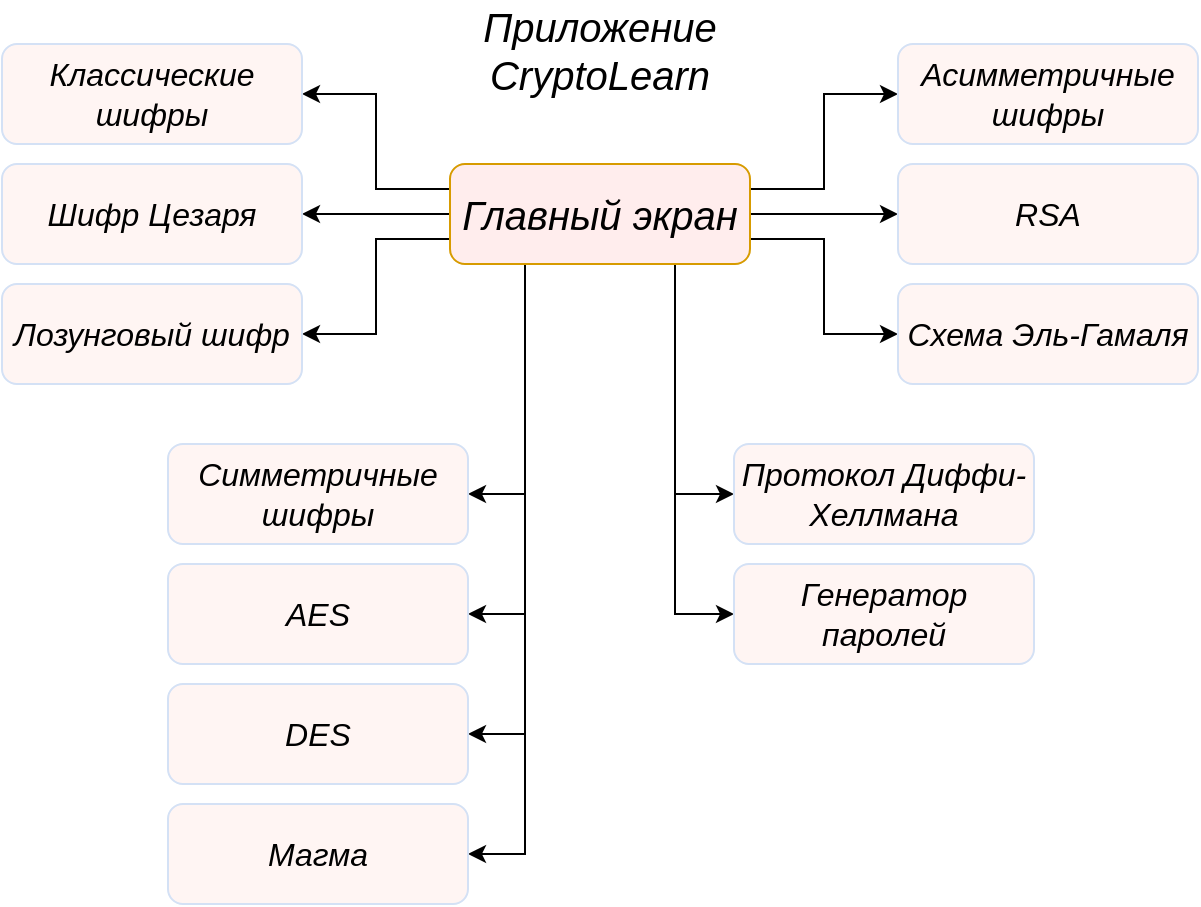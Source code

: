 <mxfile version="22.1.2" type="device">
  <diagram name="Страница — 1" id="5IolMcFVH7w5QJRg8PU6">
    <mxGraphModel dx="810" dy="469" grid="0" gridSize="10" guides="1" tooltips="1" connect="1" arrows="1" fold="1" page="0" pageScale="1" pageWidth="827" pageHeight="1169" math="0" shadow="0">
      <root>
        <mxCell id="0" />
        <mxCell id="1" parent="0" />
        <mxCell id="T1vW93tWXf2nNY0iaVBA-1" style="edgeStyle=orthogonalEdgeStyle;rounded=0;orthogonalLoop=1;jettySize=auto;html=1;entryX=1;entryY=0.5;entryDx=0;entryDy=0;exitX=0;exitY=0.25;exitDx=0;exitDy=0;fontStyle=2" parent="1" source="U6b_p_HcUZ6ZTeBf6-UP-2" target="U6b_p_HcUZ6ZTeBf6-UP-41" edge="1">
          <mxGeometry relative="1" as="geometry">
            <mxPoint x="424" y="265.0" as="sourcePoint" />
          </mxGeometry>
        </mxCell>
        <mxCell id="T1vW93tWXf2nNY0iaVBA-2" style="edgeStyle=orthogonalEdgeStyle;rounded=0;orthogonalLoop=1;jettySize=auto;html=1;entryX=1;entryY=0.5;entryDx=0;entryDy=0;exitX=0;exitY=0.75;exitDx=0;exitDy=0;fontStyle=2" parent="1" source="U6b_p_HcUZ6ZTeBf6-UP-2" target="U6b_p_HcUZ6ZTeBf6-UP-43" edge="1">
          <mxGeometry relative="1" as="geometry">
            <mxPoint x="424" y="265.0" as="sourcePoint" />
          </mxGeometry>
        </mxCell>
        <mxCell id="T1vW93tWXf2nNY0iaVBA-3" style="edgeStyle=orthogonalEdgeStyle;rounded=0;orthogonalLoop=1;jettySize=auto;html=1;entryX=1;entryY=0.5;entryDx=0;entryDy=0;exitX=0;exitY=0.5;exitDx=0;exitDy=0;fontStyle=2" parent="1" source="U6b_p_HcUZ6ZTeBf6-UP-2" target="U6b_p_HcUZ6ZTeBf6-UP-42" edge="1">
          <mxGeometry relative="1" as="geometry">
            <mxPoint x="424" y="265.0" as="sourcePoint" />
          </mxGeometry>
        </mxCell>
        <mxCell id="T1vW93tWXf2nNY0iaVBA-9" style="edgeStyle=orthogonalEdgeStyle;rounded=0;orthogonalLoop=1;jettySize=auto;html=1;entryX=1;entryY=0.5;entryDx=0;entryDy=0;exitX=0.25;exitY=1;exitDx=0;exitDy=0;" parent="1" source="U6b_p_HcUZ6ZTeBf6-UP-2" target="U6b_p_HcUZ6ZTeBf6-UP-47" edge="1">
          <mxGeometry relative="1" as="geometry" />
        </mxCell>
        <mxCell id="T1vW93tWXf2nNY0iaVBA-11" style="edgeStyle=orthogonalEdgeStyle;rounded=0;orthogonalLoop=1;jettySize=auto;html=1;entryX=1;entryY=0.5;entryDx=0;entryDy=0;exitX=0.25;exitY=1;exitDx=0;exitDy=0;" parent="1" source="U6b_p_HcUZ6ZTeBf6-UP-2" target="U6b_p_HcUZ6ZTeBf6-UP-44" edge="1">
          <mxGeometry relative="1" as="geometry" />
        </mxCell>
        <mxCell id="T1vW93tWXf2nNY0iaVBA-12" style="edgeStyle=orthogonalEdgeStyle;rounded=0;orthogonalLoop=1;jettySize=auto;html=1;entryX=1;entryY=0.5;entryDx=0;entryDy=0;exitX=0.25;exitY=1;exitDx=0;exitDy=0;" parent="1" source="U6b_p_HcUZ6ZTeBf6-UP-2" target="U6b_p_HcUZ6ZTeBf6-UP-45" edge="1">
          <mxGeometry relative="1" as="geometry" />
        </mxCell>
        <mxCell id="T1vW93tWXf2nNY0iaVBA-13" style="edgeStyle=orthogonalEdgeStyle;rounded=0;orthogonalLoop=1;jettySize=auto;html=1;entryX=1;entryY=0.5;entryDx=0;entryDy=0;exitX=0.25;exitY=1;exitDx=0;exitDy=0;" parent="1" source="U6b_p_HcUZ6ZTeBf6-UP-2" target="U6b_p_HcUZ6ZTeBf6-UP-46" edge="1">
          <mxGeometry relative="1" as="geometry" />
        </mxCell>
        <mxCell id="T1vW93tWXf2nNY0iaVBA-14" style="edgeStyle=orthogonalEdgeStyle;rounded=0;orthogonalLoop=1;jettySize=auto;html=1;entryX=0;entryY=0.5;entryDx=0;entryDy=0;exitX=0.75;exitY=1;exitDx=0;exitDy=0;" parent="1" source="U6b_p_HcUZ6ZTeBf6-UP-2" target="U6b_p_HcUZ6ZTeBf6-UP-51" edge="1">
          <mxGeometry relative="1" as="geometry" />
        </mxCell>
        <mxCell id="T1vW93tWXf2nNY0iaVBA-15" style="edgeStyle=orthogonalEdgeStyle;rounded=0;orthogonalLoop=1;jettySize=auto;html=1;entryX=0;entryY=0.5;entryDx=0;entryDy=0;exitX=0.75;exitY=1;exitDx=0;exitDy=0;" parent="1" source="U6b_p_HcUZ6ZTeBf6-UP-2" target="U6b_p_HcUZ6ZTeBf6-UP-52" edge="1">
          <mxGeometry relative="1" as="geometry" />
        </mxCell>
        <mxCell id="T1vW93tWXf2nNY0iaVBA-22" style="edgeStyle=orthogonalEdgeStyle;rounded=0;orthogonalLoop=1;jettySize=auto;html=1;entryX=0;entryY=0.5;entryDx=0;entryDy=0;" parent="1" source="U6b_p_HcUZ6ZTeBf6-UP-2" target="U6b_p_HcUZ6ZTeBf6-UP-49" edge="1">
          <mxGeometry relative="1" as="geometry" />
        </mxCell>
        <mxCell id="T1vW93tWXf2nNY0iaVBA-24" style="edgeStyle=orthogonalEdgeStyle;rounded=0;orthogonalLoop=1;jettySize=auto;html=1;entryX=0;entryY=0.5;entryDx=0;entryDy=0;exitX=1;exitY=0.75;exitDx=0;exitDy=0;" parent="1" source="U6b_p_HcUZ6ZTeBf6-UP-2" target="U6b_p_HcUZ6ZTeBf6-UP-50" edge="1">
          <mxGeometry relative="1" as="geometry" />
        </mxCell>
        <mxCell id="T1vW93tWXf2nNY0iaVBA-26" style="edgeStyle=orthogonalEdgeStyle;rounded=0;orthogonalLoop=1;jettySize=auto;html=1;entryX=0;entryY=0.5;entryDx=0;entryDy=0;exitX=1;exitY=0.25;exitDx=0;exitDy=0;" parent="1" source="U6b_p_HcUZ6ZTeBf6-UP-2" target="U6b_p_HcUZ6ZTeBf6-UP-48" edge="1">
          <mxGeometry relative="1" as="geometry" />
        </mxCell>
        <mxCell id="U6b_p_HcUZ6ZTeBf6-UP-2" value="Главный экран" style="rounded=1;whiteSpace=wrap;html=1;strokeColor=#d79b00;fillColor=#FFEDED;fontSize=20;fontStyle=2" parent="1" vertex="1">
          <mxGeometry x="424" y="350" width="150" height="50" as="geometry" />
        </mxCell>
        <mxCell id="U6b_p_HcUZ6ZTeBf6-UP-41" value="Классические шифры" style="rounded=1;whiteSpace=wrap;html=1;strokeColor=#D4E1F5;fillColor=#FFF5F3;fontSize=16;fontStyle=2" parent="1" vertex="1">
          <mxGeometry x="200" y="290" width="150" height="50" as="geometry" />
        </mxCell>
        <mxCell id="U6b_p_HcUZ6ZTeBf6-UP-42" value="Шифр Цезаря" style="rounded=1;whiteSpace=wrap;html=1;strokeColor=#D4E1F5;fillColor=#FFF5F3;fontSize=16;fontStyle=2" parent="1" vertex="1">
          <mxGeometry x="200" y="350" width="150" height="50" as="geometry" />
        </mxCell>
        <mxCell id="U6b_p_HcUZ6ZTeBf6-UP-43" value="Лозунговый шифр" style="rounded=1;whiteSpace=wrap;html=1;strokeColor=#D4E1F5;fillColor=#FFF5F3;fontSize=16;fontStyle=2" parent="1" vertex="1">
          <mxGeometry x="200" y="410" width="150" height="50" as="geometry" />
        </mxCell>
        <mxCell id="U6b_p_HcUZ6ZTeBf6-UP-44" value="Симметричные шифры" style="rounded=1;whiteSpace=wrap;html=1;strokeColor=#D4E1F5;fillColor=#FFF5F3;fontSize=16;fontStyle=2" parent="1" vertex="1">
          <mxGeometry x="283" y="490" width="150" height="50" as="geometry" />
        </mxCell>
        <mxCell id="U6b_p_HcUZ6ZTeBf6-UP-45" value="AES" style="rounded=1;whiteSpace=wrap;html=1;strokeColor=#D4E1F5;fillColor=#FFF5F3;fontSize=16;fontStyle=2" parent="1" vertex="1">
          <mxGeometry x="283" y="550" width="150" height="50" as="geometry" />
        </mxCell>
        <mxCell id="U6b_p_HcUZ6ZTeBf6-UP-46" value="DES" style="rounded=1;whiteSpace=wrap;html=1;strokeColor=#D4E1F5;fillColor=#FFF5F3;fontSize=16;fontStyle=2" parent="1" vertex="1">
          <mxGeometry x="283" y="610" width="150" height="50" as="geometry" />
        </mxCell>
        <mxCell id="U6b_p_HcUZ6ZTeBf6-UP-47" value="Магма" style="rounded=1;whiteSpace=wrap;html=1;strokeColor=#D4E1F5;fillColor=#FFF5F3;fontSize=16;fontStyle=2" parent="1" vertex="1">
          <mxGeometry x="283" y="670" width="150" height="50" as="geometry" />
        </mxCell>
        <mxCell id="U6b_p_HcUZ6ZTeBf6-UP-48" value="Асимметричные шифры" style="rounded=1;whiteSpace=wrap;html=1;strokeColor=#D4E1F5;fillColor=#FFF5F3;fontSize=16;fontStyle=2" parent="1" vertex="1">
          <mxGeometry x="648" y="290" width="150" height="50" as="geometry" />
        </mxCell>
        <mxCell id="U6b_p_HcUZ6ZTeBf6-UP-49" value="RSA" style="rounded=1;whiteSpace=wrap;html=1;strokeColor=#D4E1F5;fillColor=#FFF5F3;fontSize=16;fontStyle=2" parent="1" vertex="1">
          <mxGeometry x="648" y="350" width="150" height="50" as="geometry" />
        </mxCell>
        <mxCell id="U6b_p_HcUZ6ZTeBf6-UP-50" value="Схема Эль-Гамаля" style="rounded=1;whiteSpace=wrap;html=1;strokeColor=#D4E1F5;fillColor=#FFF5F3;fontSize=16;fontStyle=2" parent="1" vertex="1">
          <mxGeometry x="648" y="410" width="150" height="50" as="geometry" />
        </mxCell>
        <mxCell id="U6b_p_HcUZ6ZTeBf6-UP-51" value="Протокол Диффи-Хеллмана" style="rounded=1;whiteSpace=wrap;html=1;strokeColor=#D4E1F5;fillColor=#FFF5F3;fontSize=16;fontStyle=2" parent="1" vertex="1">
          <mxGeometry x="566" y="490" width="150" height="50" as="geometry" />
        </mxCell>
        <mxCell id="U6b_p_HcUZ6ZTeBf6-UP-52" value="Генератор паролей" style="rounded=1;whiteSpace=wrap;html=1;strokeColor=#D4E1F5;fillColor=#FFF5F3;fontSize=16;fontStyle=2" parent="1" vertex="1">
          <mxGeometry x="566" y="550" width="150" height="50" as="geometry" />
        </mxCell>
        <mxCell id="x0euOsKEzB6YBtMeQb2k-1" value="Приложение CryptoLearn" style="rounded=1;whiteSpace=wrap;html=1;strokeColor=none;fillColor=none;fontSize=20;fontStyle=2" parent="1" vertex="1">
          <mxGeometry x="424" y="268" width="150" height="50" as="geometry" />
        </mxCell>
      </root>
    </mxGraphModel>
  </diagram>
</mxfile>
